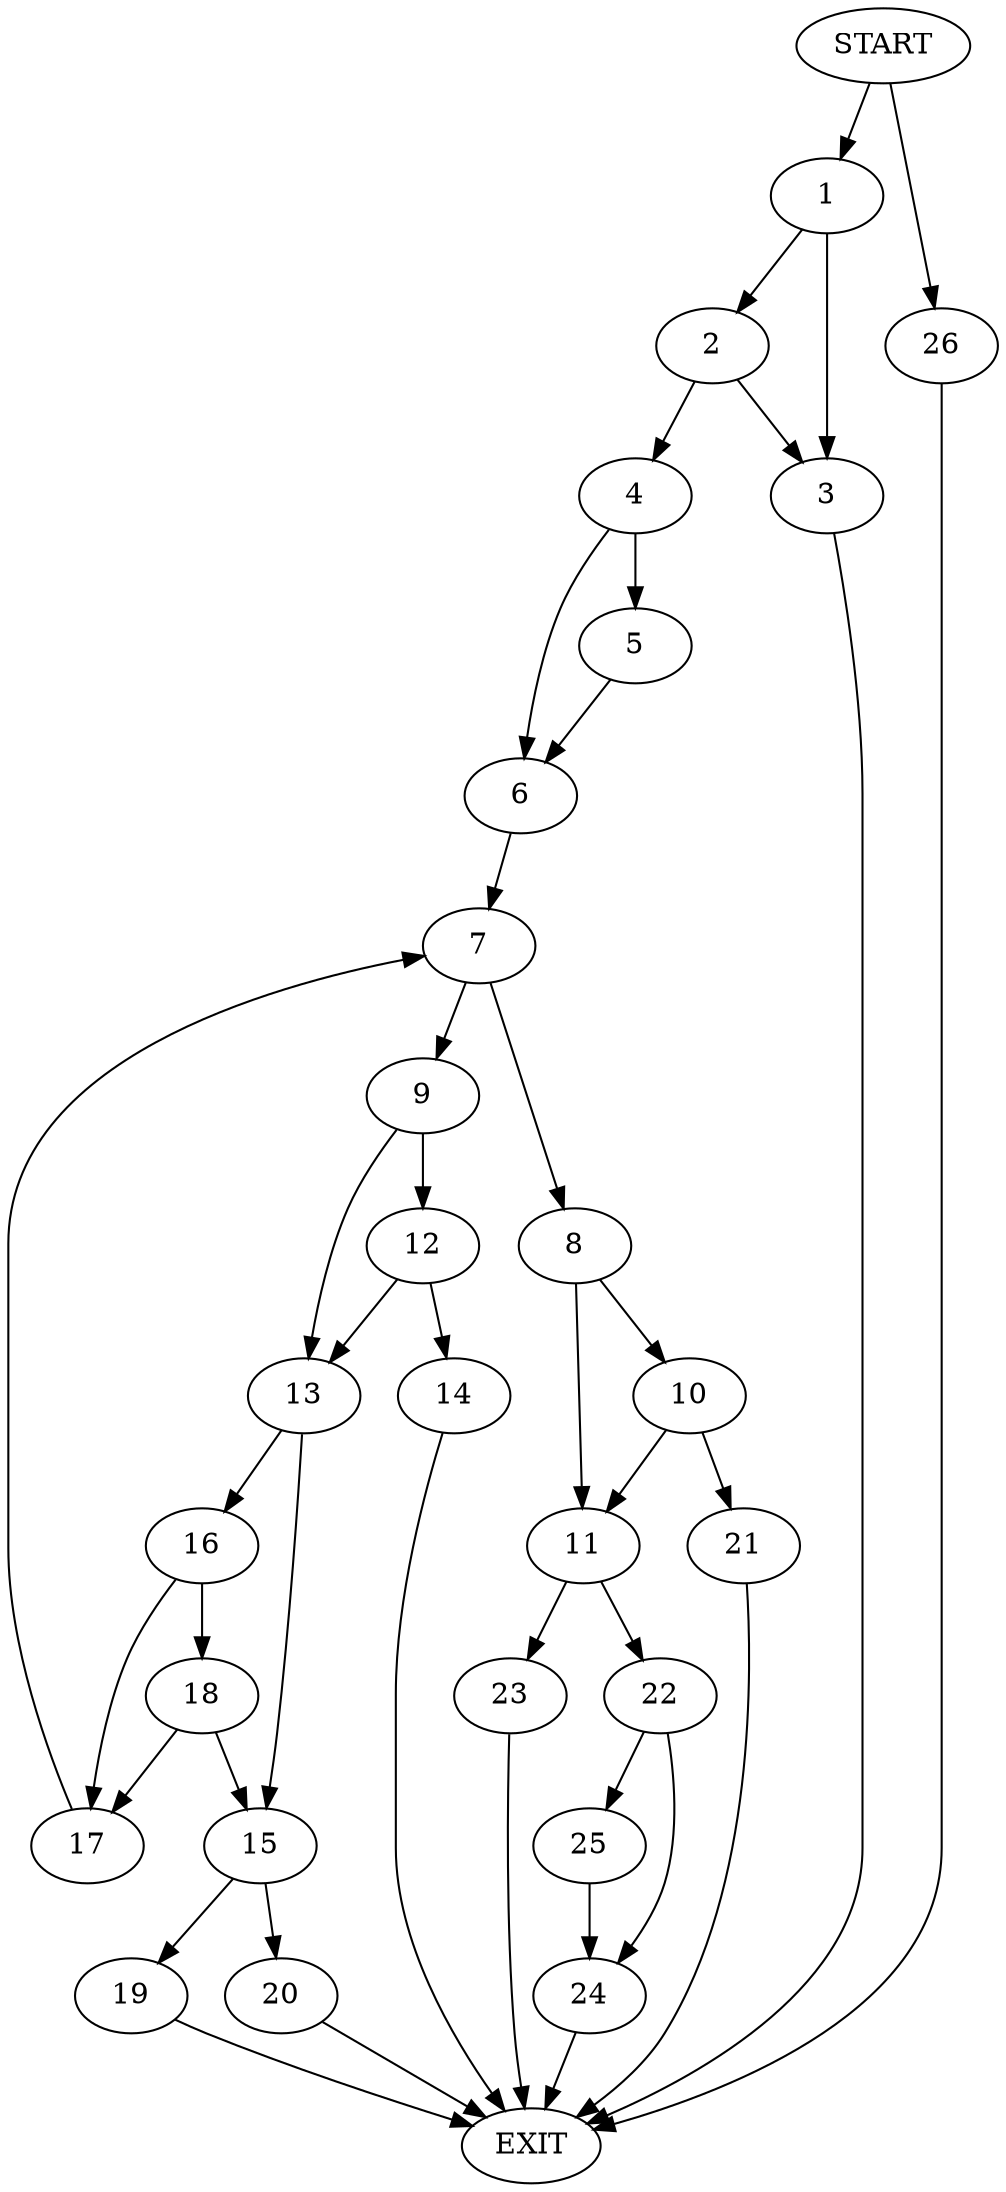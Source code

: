 digraph {
0 [label="START"]
27 [label="EXIT"]
0 -> 1
1 -> 2
1 -> 3
2 -> 4
2 -> 3
3 -> 27
4 -> 5
4 -> 6
6 -> 7
5 -> 6
7 -> 8
7 -> 9
8 -> 10
8 -> 11
9 -> 12
9 -> 13
12 -> 13
12 -> 14
13 -> 15
13 -> 16
14 -> 27
16 -> 17
16 -> 18
15 -> 19
15 -> 20
17 -> 7
18 -> 17
18 -> 15
20 -> 27
19 -> 27
10 -> 21
10 -> 11
11 -> 22
11 -> 23
21 -> 27
22 -> 24
22 -> 25
23 -> 27
24 -> 27
25 -> 24
0 -> 26
26 -> 27
}
